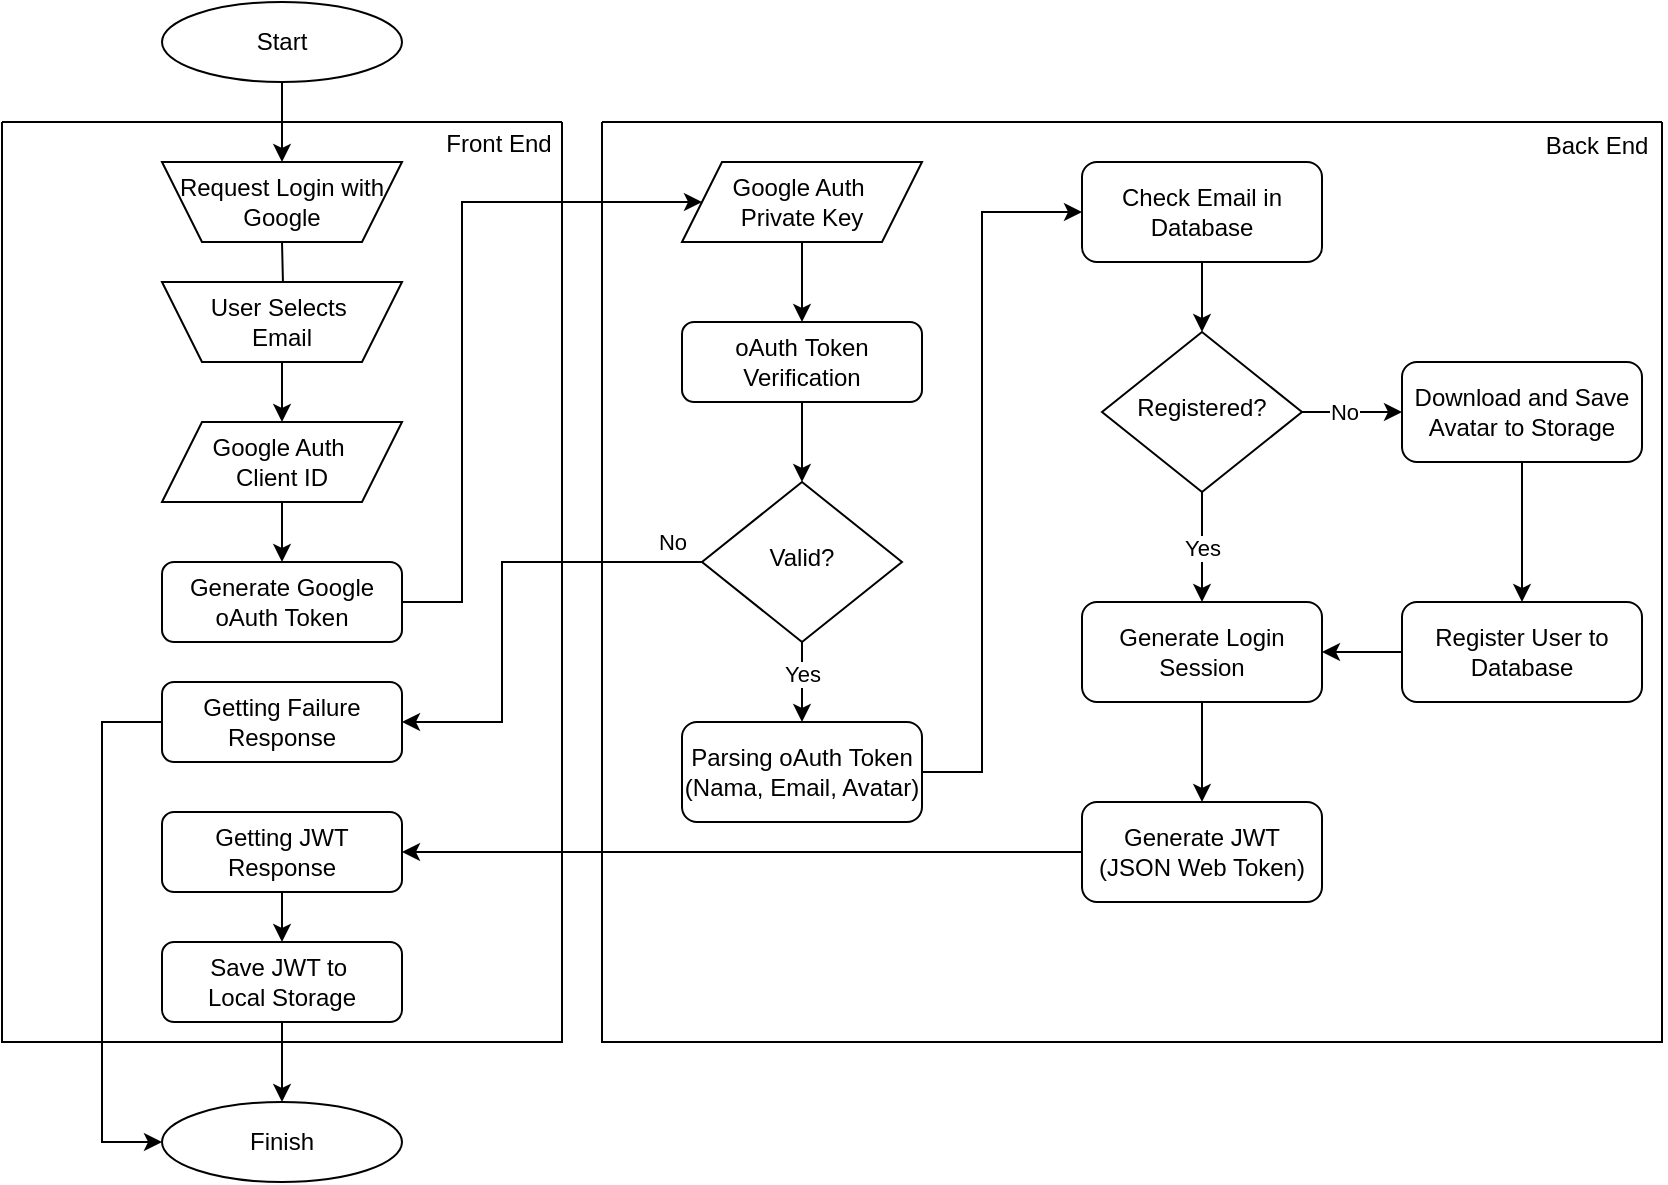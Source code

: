 <mxfile version="24.7.7">
  <diagram id="C5RBs43oDa-KdzZeNtuy" name="Page-1">
    <mxGraphModel dx="1049" dy="589" grid="1" gridSize="10" guides="1" tooltips="1" connect="1" arrows="1" fold="1" page="1" pageScale="1" pageWidth="827" pageHeight="1169" math="0" shadow="0">
      <root>
        <mxCell id="WIyWlLk6GJQsqaUBKTNV-0" />
        <mxCell id="WIyWlLk6GJQsqaUBKTNV-1" parent="WIyWlLk6GJQsqaUBKTNV-0" />
        <mxCell id="e-_WCHEav21t-MaE0KTX-3" style="edgeStyle=orthogonalEdgeStyle;rounded=0;orthogonalLoop=1;jettySize=auto;html=1;" parent="WIyWlLk6GJQsqaUBKTNV-1" edge="1">
          <mxGeometry relative="1" as="geometry">
            <mxPoint x="180" y="180" as="sourcePoint" />
            <mxPoint x="180" y="220" as="targetPoint" />
          </mxGeometry>
        </mxCell>
        <mxCell id="e-_WCHEav21t-MaE0KTX-1" style="edgeStyle=orthogonalEdgeStyle;rounded=0;orthogonalLoop=1;jettySize=auto;html=1;entryX=0.5;entryY=0;entryDx=0;entryDy=0;" parent="WIyWlLk6GJQsqaUBKTNV-1" source="e-_WCHEav21t-MaE0KTX-0" edge="1">
          <mxGeometry relative="1" as="geometry">
            <mxPoint x="180" y="140" as="targetPoint" />
          </mxGeometry>
        </mxCell>
        <mxCell id="e-_WCHEav21t-MaE0KTX-0" value="Start" style="ellipse;whiteSpace=wrap;html=1;" parent="WIyWlLk6GJQsqaUBKTNV-1" vertex="1">
          <mxGeometry x="120" y="60" width="120" height="40" as="geometry" />
        </mxCell>
        <mxCell id="e-_WCHEav21t-MaE0KTX-14" style="edgeStyle=orthogonalEdgeStyle;rounded=0;orthogonalLoop=1;jettySize=auto;html=1;entryX=0;entryY=0.5;entryDx=0;entryDy=0;exitX=1;exitY=0.5;exitDx=0;exitDy=0;" parent="WIyWlLk6GJQsqaUBKTNV-1" source="e-_WCHEav21t-MaE0KTX-4" target="e-_WCHEav21t-MaE0KTX-16" edge="1">
          <mxGeometry relative="1" as="geometry">
            <Array as="points">
              <mxPoint x="270" y="360" />
              <mxPoint x="270" y="160" />
            </Array>
          </mxGeometry>
        </mxCell>
        <mxCell id="e-_WCHEav21t-MaE0KTX-7" value="Request Login with Google" style="shape=trapezoid;perimeter=trapezoidPerimeter;whiteSpace=wrap;html=1;fixedSize=1;flipV=1;" parent="WIyWlLk6GJQsqaUBKTNV-1" vertex="1">
          <mxGeometry x="120" y="140" width="120" height="40" as="geometry" />
        </mxCell>
        <mxCell id="e-_WCHEav21t-MaE0KTX-11" value="" style="swimlane;startSize=0;" parent="WIyWlLk6GJQsqaUBKTNV-1" vertex="1">
          <mxGeometry x="40" y="120" width="280" height="460" as="geometry" />
        </mxCell>
        <mxCell id="e-_WCHEav21t-MaE0KTX-23" value="Getting Failure Response" style="rounded=1;whiteSpace=wrap;html=1;fontSize=12;glass=0;strokeWidth=1;shadow=0;" parent="e-_WCHEav21t-MaE0KTX-11" vertex="1">
          <mxGeometry x="80" y="280" width="120" height="40" as="geometry" />
        </mxCell>
        <mxCell id="e-_WCHEav21t-MaE0KTX-6" value="User Selects&amp;nbsp;&lt;div&gt;Email&lt;br&gt;&lt;/div&gt;" style="shape=trapezoid;perimeter=trapezoidPerimeter;whiteSpace=wrap;html=1;fixedSize=1;flipV=1;" parent="e-_WCHEav21t-MaE0KTX-11" vertex="1">
          <mxGeometry x="80" y="80" width="120" height="40" as="geometry" />
        </mxCell>
        <mxCell id="e-_WCHEav21t-MaE0KTX-8" value="Google Auth&amp;nbsp;&lt;div&gt;Client ID&lt;/div&gt;" style="shape=parallelogram;perimeter=parallelogramPerimeter;whiteSpace=wrap;html=1;fixedSize=1;" parent="e-_WCHEav21t-MaE0KTX-11" vertex="1">
          <mxGeometry x="80" y="150" width="120" height="40" as="geometry" />
        </mxCell>
        <mxCell id="e-_WCHEav21t-MaE0KTX-9" style="edgeStyle=orthogonalEdgeStyle;rounded=0;orthogonalLoop=1;jettySize=auto;html=1;entryX=0.5;entryY=0;entryDx=0;entryDy=0;" parent="e-_WCHEav21t-MaE0KTX-11" source="e-_WCHEav21t-MaE0KTX-6" target="e-_WCHEav21t-MaE0KTX-8" edge="1">
          <mxGeometry relative="1" as="geometry" />
        </mxCell>
        <mxCell id="e-_WCHEav21t-MaE0KTX-4" value="Generate Google oAuth Token" style="rounded=1;whiteSpace=wrap;html=1;fontSize=12;glass=0;strokeWidth=1;shadow=0;" parent="e-_WCHEav21t-MaE0KTX-11" vertex="1">
          <mxGeometry x="80" y="220" width="120" height="40" as="geometry" />
        </mxCell>
        <mxCell id="e-_WCHEav21t-MaE0KTX-10" style="edgeStyle=orthogonalEdgeStyle;rounded=0;orthogonalLoop=1;jettySize=auto;html=1;entryX=0.5;entryY=0;entryDx=0;entryDy=0;" parent="e-_WCHEav21t-MaE0KTX-11" source="e-_WCHEav21t-MaE0KTX-8" target="e-_WCHEav21t-MaE0KTX-4" edge="1">
          <mxGeometry relative="1" as="geometry" />
        </mxCell>
        <mxCell id="e-_WCHEav21t-MaE0KTX-46" style="edgeStyle=orthogonalEdgeStyle;rounded=0;orthogonalLoop=1;jettySize=auto;html=1;entryX=0.5;entryY=0;entryDx=0;entryDy=0;" parent="e-_WCHEav21t-MaE0KTX-11" source="e-_WCHEav21t-MaE0KTX-41" target="e-_WCHEav21t-MaE0KTX-45" edge="1">
          <mxGeometry relative="1" as="geometry" />
        </mxCell>
        <mxCell id="e-_WCHEav21t-MaE0KTX-41" value="Getting JWT Response" style="rounded=1;whiteSpace=wrap;html=1;fontSize=12;glass=0;strokeWidth=1;shadow=0;" parent="e-_WCHEav21t-MaE0KTX-11" vertex="1">
          <mxGeometry x="80" y="345" width="120" height="40" as="geometry" />
        </mxCell>
        <mxCell id="e-_WCHEav21t-MaE0KTX-45" value="Save JWT to&amp;nbsp;&lt;div&gt;Local Storage&lt;/div&gt;" style="rounded=1;whiteSpace=wrap;html=1;fontSize=12;glass=0;strokeWidth=1;shadow=0;" parent="e-_WCHEav21t-MaE0KTX-11" vertex="1">
          <mxGeometry x="80" y="410" width="120" height="40" as="geometry" />
        </mxCell>
        <mxCell id="e-_WCHEav21t-MaE0KTX-51" value="Front End" style="text;html=1;align=center;verticalAlign=middle;resizable=0;points=[];autosize=1;strokeColor=none;fillColor=none;" parent="e-_WCHEav21t-MaE0KTX-11" vertex="1">
          <mxGeometry x="208" y="-4" width="80" height="30" as="geometry" />
        </mxCell>
        <mxCell id="e-_WCHEav21t-MaE0KTX-12" value="" style="swimlane;startSize=0;" parent="WIyWlLk6GJQsqaUBKTNV-1" vertex="1">
          <mxGeometry x="340" y="120" width="530" height="460" as="geometry" />
        </mxCell>
        <mxCell id="e-_WCHEav21t-MaE0KTX-31" style="edgeStyle=orthogonalEdgeStyle;rounded=0;orthogonalLoop=1;jettySize=auto;html=1;entryX=0;entryY=0.5;entryDx=0;entryDy=0;" parent="e-_WCHEav21t-MaE0KTX-12" source="e-_WCHEav21t-MaE0KTX-13" target="e-_WCHEav21t-MaE0KTX-30" edge="1">
          <mxGeometry relative="1" as="geometry">
            <Array as="points">
              <mxPoint x="190" y="325" />
              <mxPoint x="190" y="45" />
            </Array>
          </mxGeometry>
        </mxCell>
        <mxCell id="e-_WCHEav21t-MaE0KTX-13" value="Parsing oAuth&amp;nbsp;&lt;span style=&quot;background-color: initial;&quot;&gt;Token&lt;/span&gt;&lt;div&gt;(Nama, Email, Avatar)&lt;/div&gt;" style="rounded=1;whiteSpace=wrap;html=1;fontSize=12;glass=0;strokeWidth=1;shadow=0;" parent="e-_WCHEav21t-MaE0KTX-12" vertex="1">
          <mxGeometry x="40" y="300" width="120" height="50" as="geometry" />
        </mxCell>
        <mxCell id="e-_WCHEav21t-MaE0KTX-21" style="edgeStyle=orthogonalEdgeStyle;rounded=0;orthogonalLoop=1;jettySize=auto;html=1;entryX=0.5;entryY=0;entryDx=0;entryDy=0;" parent="e-_WCHEav21t-MaE0KTX-12" source="e-_WCHEav21t-MaE0KTX-15" target="e-_WCHEav21t-MaE0KTX-20" edge="1">
          <mxGeometry relative="1" as="geometry" />
        </mxCell>
        <mxCell id="e-_WCHEav21t-MaE0KTX-15" value="oAuth&amp;nbsp;&lt;span style=&quot;background-color: initial;&quot;&gt;Token Verification&lt;/span&gt;" style="rounded=1;whiteSpace=wrap;html=1;fontSize=12;glass=0;strokeWidth=1;shadow=0;" parent="e-_WCHEav21t-MaE0KTX-12" vertex="1">
          <mxGeometry x="40" y="100" width="120" height="40" as="geometry" />
        </mxCell>
        <mxCell id="e-_WCHEav21t-MaE0KTX-18" style="edgeStyle=orthogonalEdgeStyle;rounded=0;orthogonalLoop=1;jettySize=auto;html=1;entryX=0.5;entryY=0;entryDx=0;entryDy=0;" parent="e-_WCHEav21t-MaE0KTX-12" source="e-_WCHEav21t-MaE0KTX-16" target="e-_WCHEav21t-MaE0KTX-15" edge="1">
          <mxGeometry relative="1" as="geometry" />
        </mxCell>
        <mxCell id="e-_WCHEav21t-MaE0KTX-16" value="Google Auth&amp;nbsp;&lt;div&gt;Private Key&lt;/div&gt;" style="shape=parallelogram;perimeter=parallelogramPerimeter;whiteSpace=wrap;html=1;fixedSize=1;" parent="e-_WCHEav21t-MaE0KTX-12" vertex="1">
          <mxGeometry x="40" y="20" width="120" height="40" as="geometry" />
        </mxCell>
        <mxCell id="e-_WCHEav21t-MaE0KTX-22" style="edgeStyle=orthogonalEdgeStyle;rounded=0;orthogonalLoop=1;jettySize=auto;html=1;entryX=0.5;entryY=0;entryDx=0;entryDy=0;" parent="e-_WCHEav21t-MaE0KTX-12" source="e-_WCHEav21t-MaE0KTX-20" target="e-_WCHEav21t-MaE0KTX-13" edge="1">
          <mxGeometry relative="1" as="geometry" />
        </mxCell>
        <mxCell id="e-_WCHEav21t-MaE0KTX-27" value="Yes" style="edgeLabel;html=1;align=center;verticalAlign=middle;resizable=0;points=[];" parent="e-_WCHEav21t-MaE0KTX-22" vertex="1" connectable="0">
          <mxGeometry x="-0.516" relative="1" as="geometry">
            <mxPoint y="6" as="offset" />
          </mxGeometry>
        </mxCell>
        <mxCell id="e-_WCHEav21t-MaE0KTX-20" value="Valid?" style="rhombus;whiteSpace=wrap;html=1;shadow=0;fontFamily=Helvetica;fontSize=12;align=center;strokeWidth=1;spacing=6;spacingTop=-4;" parent="e-_WCHEav21t-MaE0KTX-12" vertex="1">
          <mxGeometry x="50" y="180" width="100" height="80" as="geometry" />
        </mxCell>
        <mxCell id="e-_WCHEav21t-MaE0KTX-34" value="Yes" style="edgeStyle=orthogonalEdgeStyle;rounded=0;orthogonalLoop=1;jettySize=auto;html=1;" parent="e-_WCHEav21t-MaE0KTX-12" source="e-_WCHEav21t-MaE0KTX-29" target="e-_WCHEav21t-MaE0KTX-32" edge="1">
          <mxGeometry relative="1" as="geometry" />
        </mxCell>
        <mxCell id="e-_WCHEav21t-MaE0KTX-38" style="edgeStyle=orthogonalEdgeStyle;rounded=0;orthogonalLoop=1;jettySize=auto;html=1;entryX=0;entryY=0.5;entryDx=0;entryDy=0;" parent="e-_WCHEav21t-MaE0KTX-12" source="e-_WCHEav21t-MaE0KTX-29" target="e-_WCHEav21t-MaE0KTX-37" edge="1">
          <mxGeometry relative="1" as="geometry" />
        </mxCell>
        <mxCell id="e-_WCHEav21t-MaE0KTX-44" value="No" style="edgeLabel;html=1;align=center;verticalAlign=middle;resizable=0;points=[];" parent="e-_WCHEav21t-MaE0KTX-38" vertex="1" connectable="0">
          <mxGeometry x="-0.175" relative="1" as="geometry">
            <mxPoint as="offset" />
          </mxGeometry>
        </mxCell>
        <mxCell id="e-_WCHEav21t-MaE0KTX-29" value="Registered?" style="rhombus;whiteSpace=wrap;html=1;shadow=0;fontFamily=Helvetica;fontSize=12;align=center;strokeWidth=1;spacing=6;spacingTop=-4;" parent="e-_WCHEav21t-MaE0KTX-12" vertex="1">
          <mxGeometry x="250" y="105" width="100" height="80" as="geometry" />
        </mxCell>
        <mxCell id="e-_WCHEav21t-MaE0KTX-36" style="edgeStyle=orthogonalEdgeStyle;rounded=0;orthogonalLoop=1;jettySize=auto;html=1;entryX=0.5;entryY=0;entryDx=0;entryDy=0;" parent="e-_WCHEav21t-MaE0KTX-12" source="e-_WCHEav21t-MaE0KTX-30" target="e-_WCHEav21t-MaE0KTX-29" edge="1">
          <mxGeometry relative="1" as="geometry" />
        </mxCell>
        <mxCell id="e-_WCHEav21t-MaE0KTX-30" value="Check Email in Database" style="rounded=1;whiteSpace=wrap;html=1;fontSize=12;glass=0;strokeWidth=1;shadow=0;" parent="e-_WCHEav21t-MaE0KTX-12" vertex="1">
          <mxGeometry x="240" y="20" width="120" height="50" as="geometry" />
        </mxCell>
        <mxCell id="e-_WCHEav21t-MaE0KTX-35" style="edgeStyle=orthogonalEdgeStyle;rounded=0;orthogonalLoop=1;jettySize=auto;html=1;entryX=0.5;entryY=0;entryDx=0;entryDy=0;" parent="e-_WCHEav21t-MaE0KTX-12" source="e-_WCHEav21t-MaE0KTX-32" target="e-_WCHEav21t-MaE0KTX-33" edge="1">
          <mxGeometry relative="1" as="geometry" />
        </mxCell>
        <mxCell id="e-_WCHEav21t-MaE0KTX-32" value="Generate Login Session" style="rounded=1;whiteSpace=wrap;html=1;fontSize=12;glass=0;strokeWidth=1;shadow=0;" parent="e-_WCHEav21t-MaE0KTX-12" vertex="1">
          <mxGeometry x="240" y="240" width="120" height="50" as="geometry" />
        </mxCell>
        <mxCell id="e-_WCHEav21t-MaE0KTX-33" value="Generate JWT&lt;div&gt;(JSON Web Token)&lt;/div&gt;" style="rounded=1;whiteSpace=wrap;html=1;fontSize=12;glass=0;strokeWidth=1;shadow=0;" parent="e-_WCHEav21t-MaE0KTX-12" vertex="1">
          <mxGeometry x="240" y="340" width="120" height="50" as="geometry" />
        </mxCell>
        <mxCell id="e-_WCHEav21t-MaE0KTX-43" style="edgeStyle=orthogonalEdgeStyle;rounded=0;orthogonalLoop=1;jettySize=auto;html=1;" parent="e-_WCHEav21t-MaE0KTX-12" source="e-_WCHEav21t-MaE0KTX-37" target="e-_WCHEav21t-MaE0KTX-39" edge="1">
          <mxGeometry relative="1" as="geometry" />
        </mxCell>
        <mxCell id="e-_WCHEav21t-MaE0KTX-37" value="Download and Save Avatar to Storage" style="rounded=1;whiteSpace=wrap;html=1;fontSize=12;glass=0;strokeWidth=1;shadow=0;" parent="e-_WCHEav21t-MaE0KTX-12" vertex="1">
          <mxGeometry x="400" y="120" width="120" height="50" as="geometry" />
        </mxCell>
        <mxCell id="e-_WCHEav21t-MaE0KTX-40" style="edgeStyle=orthogonalEdgeStyle;rounded=0;orthogonalLoop=1;jettySize=auto;html=1;entryX=1;entryY=0.5;entryDx=0;entryDy=0;" parent="e-_WCHEav21t-MaE0KTX-12" source="e-_WCHEav21t-MaE0KTX-39" target="e-_WCHEav21t-MaE0KTX-32" edge="1">
          <mxGeometry relative="1" as="geometry" />
        </mxCell>
        <mxCell id="e-_WCHEav21t-MaE0KTX-39" value="Register User to Database" style="rounded=1;whiteSpace=wrap;html=1;fontSize=12;glass=0;strokeWidth=1;shadow=0;" parent="e-_WCHEav21t-MaE0KTX-12" vertex="1">
          <mxGeometry x="400" y="240" width="120" height="50" as="geometry" />
        </mxCell>
        <mxCell id="e-_WCHEav21t-MaE0KTX-52" value="Back End" style="text;html=1;align=center;verticalAlign=middle;resizable=0;points=[];autosize=1;strokeColor=none;fillColor=none;" parent="e-_WCHEav21t-MaE0KTX-12" vertex="1">
          <mxGeometry x="462" y="-3" width="70" height="30" as="geometry" />
        </mxCell>
        <mxCell id="e-_WCHEav21t-MaE0KTX-24" style="edgeStyle=orthogonalEdgeStyle;rounded=0;orthogonalLoop=1;jettySize=auto;html=1;entryX=1;entryY=0.5;entryDx=0;entryDy=0;" parent="WIyWlLk6GJQsqaUBKTNV-1" source="e-_WCHEav21t-MaE0KTX-20" target="e-_WCHEav21t-MaE0KTX-23" edge="1">
          <mxGeometry relative="1" as="geometry">
            <Array as="points">
              <mxPoint x="290" y="340" />
              <mxPoint x="290" y="420" />
            </Array>
          </mxGeometry>
        </mxCell>
        <mxCell id="e-_WCHEav21t-MaE0KTX-26" value="No" style="edgeLabel;html=1;align=center;verticalAlign=middle;resizable=0;points=[];" parent="e-_WCHEav21t-MaE0KTX-24" vertex="1" connectable="0">
          <mxGeometry x="-0.77" y="1" relative="1" as="geometry">
            <mxPoint x="11" y="-11" as="offset" />
          </mxGeometry>
        </mxCell>
        <mxCell id="e-_WCHEav21t-MaE0KTX-42" style="edgeStyle=orthogonalEdgeStyle;rounded=0;orthogonalLoop=1;jettySize=auto;html=1;" parent="WIyWlLk6GJQsqaUBKTNV-1" source="e-_WCHEav21t-MaE0KTX-33" target="e-_WCHEav21t-MaE0KTX-41" edge="1">
          <mxGeometry relative="1" as="geometry" />
        </mxCell>
        <mxCell id="e-_WCHEav21t-MaE0KTX-47" value="Finish" style="ellipse;whiteSpace=wrap;html=1;" parent="WIyWlLk6GJQsqaUBKTNV-1" vertex="1">
          <mxGeometry x="120" y="610" width="120" height="40" as="geometry" />
        </mxCell>
        <mxCell id="e-_WCHEav21t-MaE0KTX-48" style="edgeStyle=orthogonalEdgeStyle;rounded=0;orthogonalLoop=1;jettySize=auto;html=1;entryX=0.5;entryY=0;entryDx=0;entryDy=0;" parent="WIyWlLk6GJQsqaUBKTNV-1" source="e-_WCHEav21t-MaE0KTX-45" target="e-_WCHEav21t-MaE0KTX-47" edge="1">
          <mxGeometry relative="1" as="geometry" />
        </mxCell>
        <mxCell id="e-_WCHEav21t-MaE0KTX-50" style="edgeStyle=orthogonalEdgeStyle;rounded=0;orthogonalLoop=1;jettySize=auto;html=1;entryX=0;entryY=0.5;entryDx=0;entryDy=0;" parent="WIyWlLk6GJQsqaUBKTNV-1" source="e-_WCHEav21t-MaE0KTX-23" target="e-_WCHEav21t-MaE0KTX-47" edge="1">
          <mxGeometry relative="1" as="geometry">
            <Array as="points">
              <mxPoint x="90" y="420" />
              <mxPoint x="90" y="630" />
            </Array>
          </mxGeometry>
        </mxCell>
      </root>
    </mxGraphModel>
  </diagram>
</mxfile>

